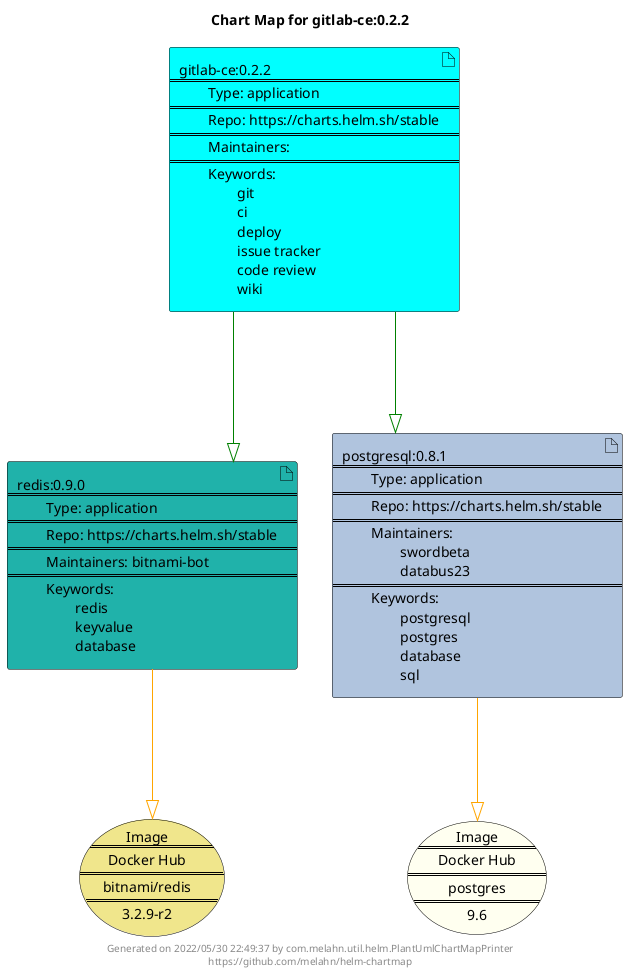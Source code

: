 @startuml
skinparam linetype ortho
skinparam backgroundColor white
skinparam usecaseBorderColor black
skinparam usecaseArrowColor LightSlateGray
skinparam artifactBorderColor black
skinparam artifactArrowColor LightSlateGray

title Chart Map for gitlab-ce:0.2.2

'There are 3 referenced Helm Charts
artifact "gitlab-ce:0.2.2\n====\n\tType: application\n====\n\tRepo: https://charts.helm.sh/stable\n====\n\tMaintainers: \n====\n\tKeywords: \n\t\tgit\n\t\tci\n\t\tdeploy\n\t\tissue tracker\n\t\tcode review\n\t\twiki" as gitlab_ce_0_2_2 #Aqua
artifact "redis:0.9.0\n====\n\tType: application\n====\n\tRepo: https://charts.helm.sh/stable\n====\n\tMaintainers: bitnami-bot\n====\n\tKeywords: \n\t\tredis\n\t\tkeyvalue\n\t\tdatabase" as redis_0_9_0 #LightSeaGreen
artifact "postgresql:0.8.1\n====\n\tType: application\n====\n\tRepo: https://charts.helm.sh/stable\n====\n\tMaintainers: \n\t\tswordbeta\n\t\tdatabus23\n====\n\tKeywords: \n\t\tpostgresql\n\t\tpostgres\n\t\tdatabase\n\t\tsql" as postgresql_0_8_1 #LightSteelBlue

'There are 2 referenced Docker Images
usecase "Image\n====\nDocker Hub\n====\nbitnami/redis\n====\n3.2.9-r2" as bitnami_redis_3_2_9_r2 #Khaki
usecase "Image\n====\nDocker Hub\n====\npostgres\n====\n9.6" as postgres_9_6 #Ivory

'Chart Dependencies
gitlab_ce_0_2_2--[#green]-|>redis_0_9_0
gitlab_ce_0_2_2--[#green]-|>postgresql_0_8_1
redis_0_9_0--[#orange]-|>bitnami_redis_3_2_9_r2
postgresql_0_8_1--[#orange]-|>postgres_9_6

center footer Generated on 2022/05/30 22:49:37 by com.melahn.util.helm.PlantUmlChartMapPrinter\nhttps://github.com/melahn/helm-chartmap
@enduml
